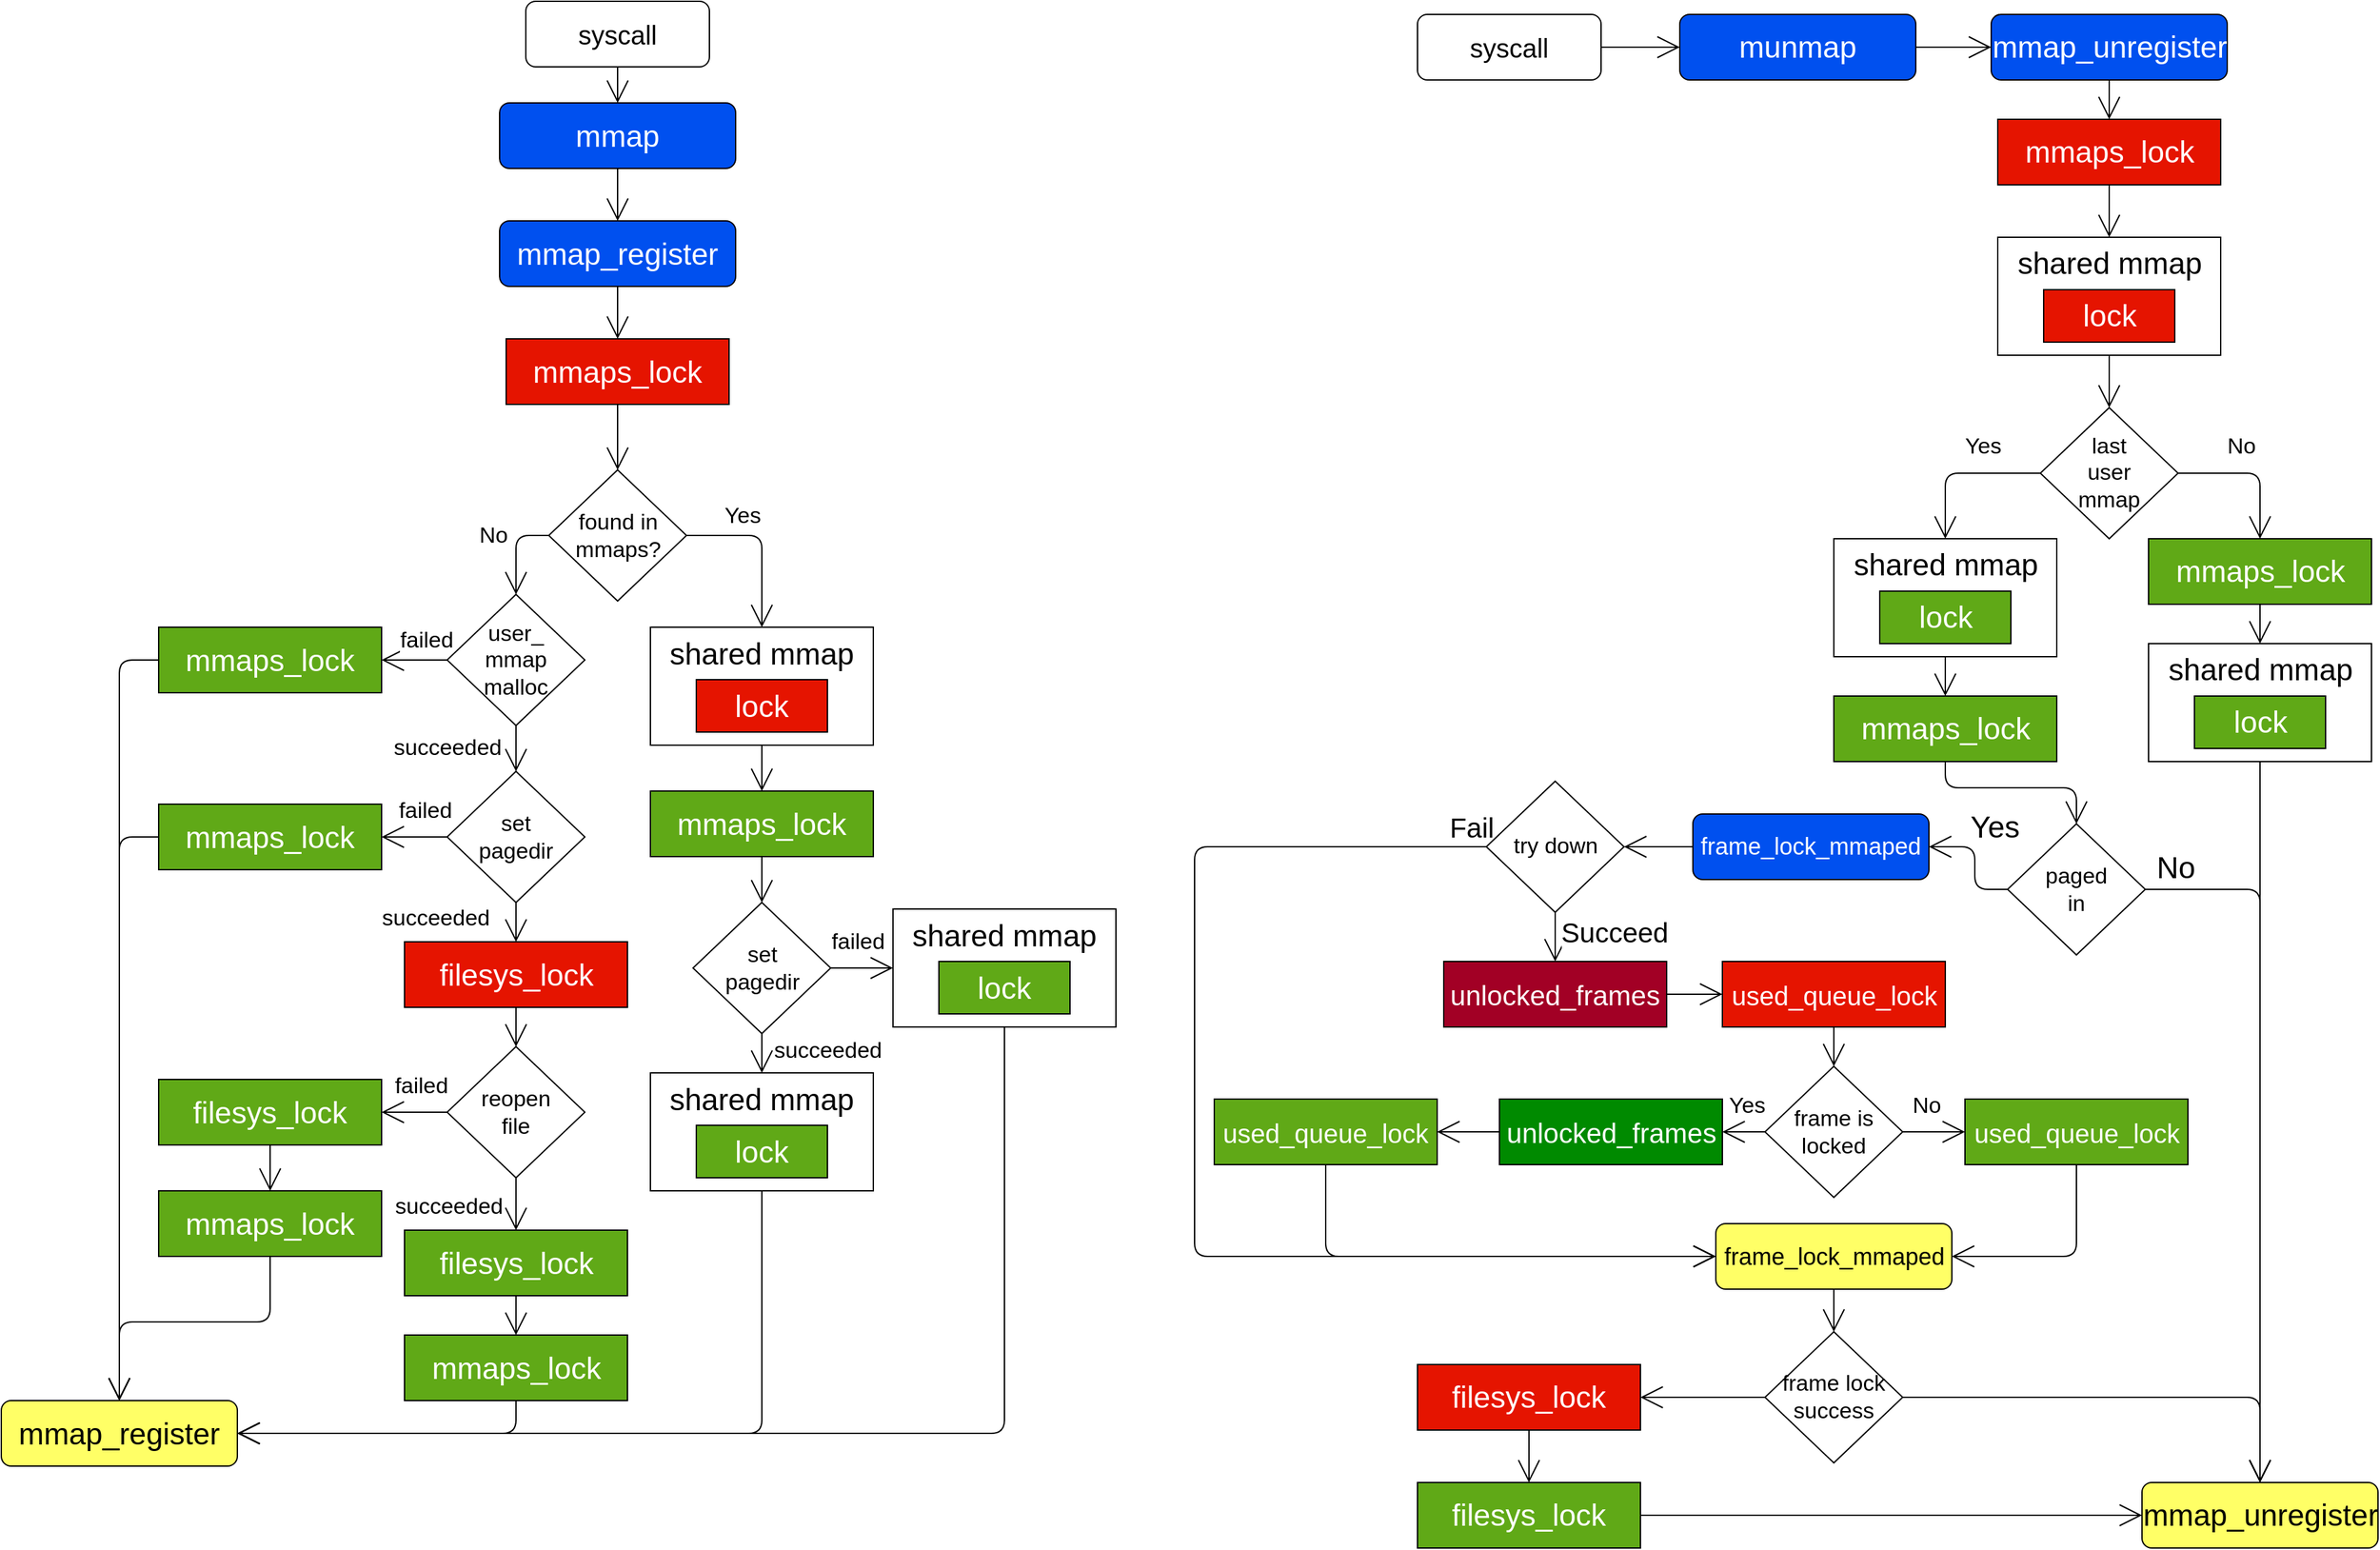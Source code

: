 <mxfile version="13.9.9" type="device"><diagram id="94YJSj57-L0DTSpqwYMu" name="Page-1"><mxGraphModel dx="6115" dy="4615" grid="1" gridSize="10" guides="1" tooltips="1" connect="1" arrows="1" fold="1" page="1" pageScale="1" pageWidth="850" pageHeight="1100" math="0" shadow="0"><root><mxCell id="0"/><mxCell id="1" parent="0"/><mxCell id="kPxo7SE59ju5jIkVm9d3-1" style="edgeStyle=orthogonalEdgeStyle;rounded=0;orthogonalLoop=1;jettySize=auto;html=1;exitX=0.5;exitY=1;exitDx=0;exitDy=0;entryX=0.5;entryY=0;entryDx=0;entryDy=0;fontSize=19;endArrow=open;endFill=0;endSize=15;" edge="1" parent="1" source="kPxo7SE59ju5jIkVm9d3-2" target="kPxo7SE59ju5jIkVm9d3-4"><mxGeometry relative="1" as="geometry"/></mxCell><mxCell id="kPxo7SE59ju5jIkVm9d3-2" value="mmap_register" style="rounded=1;whiteSpace=wrap;html=1;fontSize=23;fillColor=#0050ef;fontColor=#ffffff;" vertex="1" parent="1"><mxGeometry x="-2980" y="-2002.5" width="180" height="50" as="geometry"/></mxCell><mxCell id="kPxo7SE59ju5jIkVm9d3-3" style="edgeStyle=orthogonalEdgeStyle;rounded=0;orthogonalLoop=1;jettySize=auto;html=1;exitX=0.5;exitY=1;exitDx=0;exitDy=0;entryX=0.5;entryY=0;entryDx=0;entryDy=0;endArrow=open;endFill=0;endSize=15;fontSize=19;" edge="1" parent="1" source="kPxo7SE59ju5jIkVm9d3-4" target="kPxo7SE59ju5jIkVm9d3-11"><mxGeometry relative="1" as="geometry"/></mxCell><mxCell id="kPxo7SE59ju5jIkVm9d3-4" value="mmaps_lock" style="rounded=0;whiteSpace=wrap;html=1;fontSize=23;fillColor=#e51400;fontColor=#ffffff;" vertex="1" parent="1"><mxGeometry x="-2975" y="-1912.5" width="170" height="50" as="geometry"/></mxCell><mxCell id="kPxo7SE59ju5jIkVm9d3-5" style="edgeStyle=orthogonalEdgeStyle;rounded=1;orthogonalLoop=1;jettySize=auto;html=1;exitX=0;exitY=0.5;exitDx=0;exitDy=0;entryX=0.5;entryY=0;entryDx=0;entryDy=0;endArrow=open;endFill=0;endSize=15;fontSize=17;" edge="1" parent="1" source="kPxo7SE59ju5jIkVm9d3-6" target="kPxo7SE59ju5jIkVm9d3-45"><mxGeometry relative="1" as="geometry"/></mxCell><mxCell id="kPxo7SE59ju5jIkVm9d3-6" value="mmaps_lock" style="rounded=0;whiteSpace=wrap;html=1;fontSize=23;fillColor=#60a917;fontColor=#ffffff;" vertex="1" parent="1"><mxGeometry x="-3240" y="-1692.5" width="170" height="50" as="geometry"/></mxCell><mxCell id="kPxo7SE59ju5jIkVm9d3-7" style="edgeStyle=orthogonalEdgeStyle;rounded=1;orthogonalLoop=1;jettySize=auto;html=1;exitX=0;exitY=0.5;exitDx=0;exitDy=0;entryX=0.5;entryY=0;entryDx=0;entryDy=0;endArrow=open;endFill=0;endSize=15;fontSize=17;" edge="1" parent="1" source="kPxo7SE59ju5jIkVm9d3-8" target="kPxo7SE59ju5jIkVm9d3-45"><mxGeometry relative="1" as="geometry"/></mxCell><mxCell id="kPxo7SE59ju5jIkVm9d3-8" value="mmaps_lock" style="rounded=0;whiteSpace=wrap;html=1;fontSize=23;fillColor=#60a917;fontColor=#ffffff;" vertex="1" parent="1"><mxGeometry x="-3240" y="-1557.5" width="170" height="50" as="geometry"/></mxCell><mxCell id="kPxo7SE59ju5jIkVm9d3-9" value="No" style="edgeStyle=orthogonalEdgeStyle;rounded=1;orthogonalLoop=1;jettySize=auto;html=1;exitX=0;exitY=0.5;exitDx=0;exitDy=0;entryX=0.5;entryY=0;entryDx=0;entryDy=0;endArrow=open;endFill=0;endSize=15;fontSize=17;" edge="1" parent="1" source="kPxo7SE59ju5jIkVm9d3-11" target="kPxo7SE59ju5jIkVm9d3-14"><mxGeometry x="-0.285" y="-18" relative="1" as="geometry"><mxPoint x="-2862.5" y="-1762.5" as="sourcePoint"/><mxPoint as="offset"/></mxGeometry></mxCell><mxCell id="kPxo7SE59ju5jIkVm9d3-10" value="Yes" style="edgeStyle=orthogonalEdgeStyle;rounded=1;orthogonalLoop=1;jettySize=auto;html=1;exitX=1;exitY=0.5;exitDx=0;exitDy=0;entryX=0.5;entryY=0;entryDx=0;entryDy=0;endArrow=open;endFill=0;endSize=15;fontSize=17;" edge="1" parent="1" source="kPxo7SE59ju5jIkVm9d3-11" target="kPxo7SE59ju5jIkVm9d3-32"><mxGeometry x="-0.333" y="15" relative="1" as="geometry"><mxPoint as="offset"/></mxGeometry></mxCell><mxCell id="kPxo7SE59ju5jIkVm9d3-11" value="found in mmaps?" style="rhombus;whiteSpace=wrap;html=1;strokeColor=#000000;fontSize=17;" vertex="1" parent="1"><mxGeometry x="-2942.5" y="-1812.5" width="105" height="100" as="geometry"/></mxCell><mxCell id="kPxo7SE59ju5jIkVm9d3-12" value="failed" style="edgeStyle=orthogonalEdgeStyle;rounded=1;orthogonalLoop=1;jettySize=auto;html=1;exitX=0;exitY=0.5;exitDx=0;exitDy=0;entryX=1;entryY=0.5;entryDx=0;entryDy=0;endArrow=open;endFill=0;endSize=15;fontSize=17;" edge="1" parent="1" source="kPxo7SE59ju5jIkVm9d3-14" target="kPxo7SE59ju5jIkVm9d3-6"><mxGeometry x="-0.333" y="-15" relative="1" as="geometry"><mxPoint as="offset"/></mxGeometry></mxCell><mxCell id="kPxo7SE59ju5jIkVm9d3-13" value="succeeded" style="edgeStyle=orthogonalEdgeStyle;rounded=1;orthogonalLoop=1;jettySize=auto;html=1;exitX=0.5;exitY=1;exitDx=0;exitDy=0;entryX=0.5;entryY=0;entryDx=0;entryDy=0;endArrow=open;endFill=0;endSize=15;fontSize=17;" edge="1" parent="1" source="kPxo7SE59ju5jIkVm9d3-14" target="kPxo7SE59ju5jIkVm9d3-17"><mxGeometry y="-52" relative="1" as="geometry"><mxPoint x="-1" as="offset"/></mxGeometry></mxCell><mxCell id="kPxo7SE59ju5jIkVm9d3-14" value="user_&lt;br&gt;mmap&lt;br&gt;malloc" style="rhombus;whiteSpace=wrap;html=1;strokeColor=#000000;fontSize=17;" vertex="1" parent="1"><mxGeometry x="-3020" y="-1717.5" width="105" height="100" as="geometry"/></mxCell><mxCell id="kPxo7SE59ju5jIkVm9d3-15" value="failed" style="edgeStyle=orthogonalEdgeStyle;rounded=1;orthogonalLoop=1;jettySize=auto;html=1;exitX=0;exitY=0.5;exitDx=0;exitDy=0;endArrow=open;endFill=0;endSize=15;fontSize=17;" edge="1" parent="1" source="kPxo7SE59ju5jIkVm9d3-17"><mxGeometry x="-0.333" y="-20" relative="1" as="geometry"><mxPoint x="-3070" y="-1532.5" as="targetPoint"/><mxPoint as="offset"/></mxGeometry></mxCell><mxCell id="kPxo7SE59ju5jIkVm9d3-16" value="succeeded" style="edgeStyle=orthogonalEdgeStyle;rounded=1;orthogonalLoop=1;jettySize=auto;html=1;exitX=0.5;exitY=1;exitDx=0;exitDy=0;entryX=0.5;entryY=0;entryDx=0;entryDy=0;endArrow=open;endFill=0;endSize=15;fontSize=17;" edge="1" parent="1" source="kPxo7SE59ju5jIkVm9d3-17" target="kPxo7SE59ju5jIkVm9d3-22"><mxGeometry x="-0.167" y="-62" relative="1" as="geometry"><mxPoint as="offset"/></mxGeometry></mxCell><mxCell id="kPxo7SE59ju5jIkVm9d3-17" value="set&lt;br&gt;pagedir" style="rhombus;whiteSpace=wrap;html=1;strokeColor=#000000;fontSize=17;" vertex="1" parent="1"><mxGeometry x="-3020" y="-1582.5" width="105" height="100" as="geometry"/></mxCell><mxCell id="kPxo7SE59ju5jIkVm9d3-18" value="failed" style="edgeStyle=orthogonalEdgeStyle;rounded=1;orthogonalLoop=1;jettySize=auto;html=1;exitX=0;exitY=0.5;exitDx=0;exitDy=0;entryX=1;entryY=0.5;entryDx=0;entryDy=0;endArrow=open;endFill=0;endSize=15;fontSize=17;" edge="1" parent="1" source="kPxo7SE59ju5jIkVm9d3-20" target="kPxo7SE59ju5jIkVm9d3-24"><mxGeometry x="-0.2" y="-20" relative="1" as="geometry"><mxPoint as="offset"/></mxGeometry></mxCell><mxCell id="kPxo7SE59ju5jIkVm9d3-19" value="succeeded" style="edgeStyle=orthogonalEdgeStyle;rounded=1;orthogonalLoop=1;jettySize=auto;html=1;exitX=0.5;exitY=1;exitDx=0;exitDy=0;entryX=0.5;entryY=0;entryDx=0;entryDy=0;endArrow=open;endFill=0;endSize=15;fontSize=17;" edge="1" parent="1" source="kPxo7SE59ju5jIkVm9d3-20" target="kPxo7SE59ju5jIkVm9d3-28"><mxGeometry x="0.125" y="-52" relative="1" as="geometry"><mxPoint as="offset"/></mxGeometry></mxCell><mxCell id="kPxo7SE59ju5jIkVm9d3-20" value="reopen&lt;br&gt;file" style="rhombus;whiteSpace=wrap;html=1;strokeColor=#000000;fontSize=17;" vertex="1" parent="1"><mxGeometry x="-3020" y="-1372.5" width="105" height="100" as="geometry"/></mxCell><mxCell id="kPxo7SE59ju5jIkVm9d3-21" style="edgeStyle=orthogonalEdgeStyle;rounded=1;orthogonalLoop=1;jettySize=auto;html=1;exitX=0.5;exitY=1;exitDx=0;exitDy=0;entryX=0.5;entryY=0;entryDx=0;entryDy=0;endArrow=open;endFill=0;endSize=15;fontSize=17;" edge="1" parent="1" source="kPxo7SE59ju5jIkVm9d3-22" target="kPxo7SE59ju5jIkVm9d3-20"><mxGeometry relative="1" as="geometry"/></mxCell><mxCell id="kPxo7SE59ju5jIkVm9d3-22" value="filesys_lock" style="rounded=0;whiteSpace=wrap;html=1;fontSize=23;fillColor=#e51400;fontColor=#ffffff;" vertex="1" parent="1"><mxGeometry x="-3052.5" y="-1452.5" width="170" height="50" as="geometry"/></mxCell><mxCell id="kPxo7SE59ju5jIkVm9d3-23" style="edgeStyle=orthogonalEdgeStyle;rounded=1;orthogonalLoop=1;jettySize=auto;html=1;exitX=0.5;exitY=1;exitDx=0;exitDy=0;endArrow=open;endFill=0;endSize=15;fontSize=17;" edge="1" parent="1" source="kPxo7SE59ju5jIkVm9d3-24" target="kPxo7SE59ju5jIkVm9d3-26"><mxGeometry relative="1" as="geometry"/></mxCell><mxCell id="kPxo7SE59ju5jIkVm9d3-24" value="filesys_lock" style="rounded=0;whiteSpace=wrap;html=1;fontSize=23;fillColor=#60a917;fontColor=#ffffff;" vertex="1" parent="1"><mxGeometry x="-3240" y="-1347.5" width="170" height="50" as="geometry"/></mxCell><mxCell id="kPxo7SE59ju5jIkVm9d3-25" style="edgeStyle=orthogonalEdgeStyle;rounded=1;orthogonalLoop=1;jettySize=auto;html=1;exitX=0.5;exitY=1;exitDx=0;exitDy=0;entryX=0.5;entryY=0;entryDx=0;entryDy=0;endArrow=open;endFill=0;endSize=15;fontSize=17;" edge="1" parent="1" source="kPxo7SE59ju5jIkVm9d3-26" target="kPxo7SE59ju5jIkVm9d3-45"><mxGeometry relative="1" as="geometry"><Array as="points"><mxPoint x="-3155" y="-1162.5"/><mxPoint x="-3270" y="-1162.5"/></Array></mxGeometry></mxCell><mxCell id="kPxo7SE59ju5jIkVm9d3-26" value="mmaps_lock" style="rounded=0;whiteSpace=wrap;html=1;fontSize=23;fillColor=#60a917;fontColor=#ffffff;" vertex="1" parent="1"><mxGeometry x="-3240" y="-1262.5" width="170" height="50" as="geometry"/></mxCell><mxCell id="kPxo7SE59ju5jIkVm9d3-27" style="edgeStyle=orthogonalEdgeStyle;rounded=1;orthogonalLoop=1;jettySize=auto;html=1;exitX=0.5;exitY=1;exitDx=0;exitDy=0;entryX=0.5;entryY=0;entryDx=0;entryDy=0;endArrow=open;endFill=0;endSize=15;fontSize=17;" edge="1" parent="1" source="kPxo7SE59ju5jIkVm9d3-28" target="kPxo7SE59ju5jIkVm9d3-30"><mxGeometry relative="1" as="geometry"/></mxCell><mxCell id="kPxo7SE59ju5jIkVm9d3-28" value="filesys_lock" style="rounded=0;whiteSpace=wrap;html=1;fontSize=23;fillColor=#60a917;fontColor=#ffffff;" vertex="1" parent="1"><mxGeometry x="-3052.5" y="-1232.5" width="170" height="50" as="geometry"/></mxCell><mxCell id="kPxo7SE59ju5jIkVm9d3-29" style="edgeStyle=orthogonalEdgeStyle;rounded=1;orthogonalLoop=1;jettySize=auto;html=1;exitX=0.5;exitY=1;exitDx=0;exitDy=0;entryX=1;entryY=0.5;entryDx=0;entryDy=0;endArrow=open;endFill=0;endSize=15;fontSize=17;" edge="1" parent="1" source="kPxo7SE59ju5jIkVm9d3-30" target="kPxo7SE59ju5jIkVm9d3-45"><mxGeometry relative="1" as="geometry"/></mxCell><mxCell id="kPxo7SE59ju5jIkVm9d3-30" value="mmaps_lock" style="rounded=0;whiteSpace=wrap;html=1;fontSize=23;fillColor=#60a917;fontColor=#ffffff;" vertex="1" parent="1"><mxGeometry x="-3052.5" y="-1152.5" width="170" height="50" as="geometry"/></mxCell><mxCell id="kPxo7SE59ju5jIkVm9d3-31" style="edgeStyle=orthogonalEdgeStyle;rounded=1;orthogonalLoop=1;jettySize=auto;html=1;exitX=0.5;exitY=1;exitDx=0;exitDy=0;entryX=0.5;entryY=0;entryDx=0;entryDy=0;endArrow=open;endFill=0;endSize=15;fontSize=17;" edge="1" parent="1" source="kPxo7SE59ju5jIkVm9d3-32" target="kPxo7SE59ju5jIkVm9d3-35"><mxGeometry relative="1" as="geometry"/></mxCell><mxCell id="kPxo7SE59ju5jIkVm9d3-32" value="shared mmap" style="rounded=0;whiteSpace=wrap;html=1;fontSize=23;verticalAlign=top;" vertex="1" parent="1"><mxGeometry x="-2865" y="-1692.5" width="170" height="90" as="geometry"/></mxCell><mxCell id="kPxo7SE59ju5jIkVm9d3-33" value="lock" style="rounded=0;whiteSpace=wrap;html=1;fontSize=23;verticalAlign=middle;fillColor=#e51400;fontColor=#ffffff;" vertex="1" parent="1"><mxGeometry x="-2830" y="-1652.5" width="100" height="40" as="geometry"/></mxCell><mxCell id="kPxo7SE59ju5jIkVm9d3-34" style="edgeStyle=orthogonalEdgeStyle;rounded=1;orthogonalLoop=1;jettySize=auto;html=1;exitX=0.5;exitY=1;exitDx=0;exitDy=0;entryX=0.5;entryY=0;entryDx=0;entryDy=0;endArrow=open;endFill=0;endSize=15;fontSize=17;" edge="1" parent="1" source="kPxo7SE59ju5jIkVm9d3-35" target="kPxo7SE59ju5jIkVm9d3-38"><mxGeometry relative="1" as="geometry"/></mxCell><mxCell id="kPxo7SE59ju5jIkVm9d3-35" value="mmaps_lock" style="rounded=0;whiteSpace=wrap;html=1;fontSize=23;fillColor=#60a917;fontColor=#ffffff;" vertex="1" parent="1"><mxGeometry x="-2865" y="-1567.5" width="170" height="50" as="geometry"/></mxCell><mxCell id="kPxo7SE59ju5jIkVm9d3-36" value="failed" style="edgeStyle=orthogonalEdgeStyle;rounded=1;orthogonalLoop=1;jettySize=auto;html=1;exitX=1;exitY=0.5;exitDx=0;exitDy=0;entryX=0;entryY=0.5;entryDx=0;entryDy=0;endArrow=open;endFill=0;endSize=15;fontSize=17;" edge="1" parent="1" source="kPxo7SE59ju5jIkVm9d3-38" target="kPxo7SE59ju5jIkVm9d3-40"><mxGeometry x="-0.143" y="20" relative="1" as="geometry"><mxPoint as="offset"/></mxGeometry></mxCell><mxCell id="kPxo7SE59ju5jIkVm9d3-37" value="succeeded" style="edgeStyle=orthogonalEdgeStyle;rounded=1;orthogonalLoop=1;jettySize=auto;html=1;exitX=0.5;exitY=1;exitDx=0;exitDy=0;entryX=0.5;entryY=0;entryDx=0;entryDy=0;endArrow=open;endFill=0;endSize=15;fontSize=17;" edge="1" parent="1" source="kPxo7SE59ju5jIkVm9d3-38" target="kPxo7SE59ju5jIkVm9d3-43"><mxGeometry x="-0.167" y="50" relative="1" as="geometry"><mxPoint x="-2787.5" y="-1382.5" as="sourcePoint"/><mxPoint y="1" as="offset"/></mxGeometry></mxCell><mxCell id="kPxo7SE59ju5jIkVm9d3-38" value="set&lt;br&gt;pagedir" style="rhombus;whiteSpace=wrap;html=1;strokeColor=#000000;fontSize=17;" vertex="1" parent="1"><mxGeometry x="-2832.5" y="-1482.5" width="105" height="100" as="geometry"/></mxCell><mxCell id="kPxo7SE59ju5jIkVm9d3-39" style="edgeStyle=orthogonalEdgeStyle;rounded=1;orthogonalLoop=1;jettySize=auto;html=1;exitX=0.5;exitY=1;exitDx=0;exitDy=0;entryX=1;entryY=0.5;entryDx=0;entryDy=0;endArrow=open;endFill=0;endSize=15;fontSize=17;" edge="1" parent="1" source="kPxo7SE59ju5jIkVm9d3-40" target="kPxo7SE59ju5jIkVm9d3-45"><mxGeometry relative="1" as="geometry"/></mxCell><mxCell id="kPxo7SE59ju5jIkVm9d3-40" value="shared mmap" style="rounded=0;whiteSpace=wrap;html=1;fontSize=23;verticalAlign=top;" vertex="1" parent="1"><mxGeometry x="-2680" y="-1477.5" width="170" height="90" as="geometry"/></mxCell><mxCell id="kPxo7SE59ju5jIkVm9d3-41" value="lock" style="rounded=0;whiteSpace=wrap;html=1;fontSize=23;verticalAlign=middle;fillColor=#60a917;fontColor=#ffffff;" vertex="1" parent="1"><mxGeometry x="-2645" y="-1437.5" width="100" height="40" as="geometry"/></mxCell><mxCell id="kPxo7SE59ju5jIkVm9d3-42" style="edgeStyle=orthogonalEdgeStyle;rounded=1;orthogonalLoop=1;jettySize=auto;html=1;exitX=0.5;exitY=1;exitDx=0;exitDy=0;entryX=1;entryY=0.5;entryDx=0;entryDy=0;endArrow=open;endFill=0;endSize=15;fontSize=17;" edge="1" parent="1" source="kPxo7SE59ju5jIkVm9d3-43" target="kPxo7SE59ju5jIkVm9d3-45"><mxGeometry relative="1" as="geometry"/></mxCell><mxCell id="kPxo7SE59ju5jIkVm9d3-43" value="shared mmap" style="rounded=0;whiteSpace=wrap;html=1;fontSize=23;verticalAlign=top;" vertex="1" parent="1"><mxGeometry x="-2865" y="-1352.5" width="170" height="90" as="geometry"/></mxCell><mxCell id="kPxo7SE59ju5jIkVm9d3-44" value="lock" style="rounded=0;whiteSpace=wrap;html=1;fontSize=23;verticalAlign=middle;fillColor=#60a917;fontColor=#ffffff;" vertex="1" parent="1"><mxGeometry x="-2830" y="-1312.5" width="100" height="40" as="geometry"/></mxCell><mxCell id="kPxo7SE59ju5jIkVm9d3-45" value="mmap_register" style="rounded=1;whiteSpace=wrap;html=1;fontSize=23;fillColor=#FFFF66;" vertex="1" parent="1"><mxGeometry x="-3360" y="-1102.5" width="180" height="50" as="geometry"/></mxCell><mxCell id="kPxo7SE59ju5jIkVm9d3-46" style="edgeStyle=orthogonalEdgeStyle;rounded=1;orthogonalLoop=1;jettySize=auto;html=1;exitX=0.5;exitY=1;exitDx=0;exitDy=0;entryX=0.5;entryY=0;entryDx=0;entryDy=0;endArrow=open;endFill=0;endSize=15;fontSize=17;" edge="1" parent="1" source="kPxo7SE59ju5jIkVm9d3-47" target="kPxo7SE59ju5jIkVm9d3-50"><mxGeometry relative="1" as="geometry"/></mxCell><mxCell id="kPxo7SE59ju5jIkVm9d3-47" value="mmap_unregister" style="rounded=1;whiteSpace=wrap;html=1;fontSize=23;fillColor=#0050ef;fontColor=#ffffff;" vertex="1" parent="1"><mxGeometry x="-1842.5" y="-2160" width="180" height="50" as="geometry"/></mxCell><mxCell id="kPxo7SE59ju5jIkVm9d3-48" value="mmap_unregister" style="rounded=1;whiteSpace=wrap;html=1;fontSize=23;fillColor=#FFFF66;" vertex="1" parent="1"><mxGeometry x="-1727.5" y="-1040" width="180" height="50" as="geometry"/></mxCell><mxCell id="kPxo7SE59ju5jIkVm9d3-49" style="edgeStyle=orthogonalEdgeStyle;rounded=1;orthogonalLoop=1;jettySize=auto;html=1;exitX=0.5;exitY=1;exitDx=0;exitDy=0;entryX=0.5;entryY=0;entryDx=0;entryDy=0;endArrow=open;endFill=0;endSize=15;fontSize=17;" edge="1" parent="1" source="kPxo7SE59ju5jIkVm9d3-50" target="kPxo7SE59ju5jIkVm9d3-52"><mxGeometry relative="1" as="geometry"/></mxCell><mxCell id="kPxo7SE59ju5jIkVm9d3-50" value="mmaps_lock" style="rounded=0;whiteSpace=wrap;html=1;fontSize=23;fillColor=#e51400;fontColor=#ffffff;" vertex="1" parent="1"><mxGeometry x="-1837.5" y="-2080" width="170" height="50" as="geometry"/></mxCell><mxCell id="kPxo7SE59ju5jIkVm9d3-51" value="" style="group" vertex="1" connectable="0" parent="1"><mxGeometry x="-1837.5" y="-1990" width="170" height="90" as="geometry"/></mxCell><mxCell id="kPxo7SE59ju5jIkVm9d3-52" value="shared mmap" style="rounded=0;whiteSpace=wrap;html=1;fontSize=23;verticalAlign=top;" vertex="1" parent="kPxo7SE59ju5jIkVm9d3-51"><mxGeometry width="170" height="90" as="geometry"/></mxCell><mxCell id="kPxo7SE59ju5jIkVm9d3-53" value="lock" style="rounded=0;whiteSpace=wrap;html=1;fontSize=23;verticalAlign=middle;fillColor=#e51400;fontColor=#ffffff;" vertex="1" parent="kPxo7SE59ju5jIkVm9d3-51"><mxGeometry x="35" y="40" width="100" height="40" as="geometry"/></mxCell><mxCell id="kPxo7SE59ju5jIkVm9d3-54" value="Yes" style="edgeStyle=orthogonalEdgeStyle;rounded=1;orthogonalLoop=1;jettySize=auto;html=1;exitX=0;exitY=0.5;exitDx=0;exitDy=0;entryX=0.5;entryY=0;entryDx=0;entryDy=0;endArrow=open;endFill=0;endSize=15;fontSize=17;" edge="1" parent="1" source="kPxo7SE59ju5jIkVm9d3-56" target="kPxo7SE59ju5jIkVm9d3-59"><mxGeometry x="-0.255" y="-20" relative="1" as="geometry"><mxPoint x="-1897.5" y="-1775" as="targetPoint"/><mxPoint x="1" as="offset"/></mxGeometry></mxCell><mxCell id="kPxo7SE59ju5jIkVm9d3-55" value="No" style="edgeStyle=orthogonalEdgeStyle;rounded=1;orthogonalLoop=1;jettySize=auto;html=1;exitX=1;exitY=0.5;exitDx=0;exitDy=0;entryX=0.5;entryY=0;entryDx=0;entryDy=0;endArrow=open;endFill=0;endSize=15;fontSize=17;" edge="1" parent="1" source="kPxo7SE59ju5jIkVm9d3-56" target="kPxo7SE59ju5jIkVm9d3-69"><mxGeometry x="-0.156" y="20" relative="1" as="geometry"><mxPoint as="offset"/></mxGeometry></mxCell><mxCell id="kPxo7SE59ju5jIkVm9d3-56" value="last&lt;br&gt;user&lt;br&gt;mmap" style="rhombus;whiteSpace=wrap;html=1;strokeColor=#000000;fontSize=17;" vertex="1" parent="1"><mxGeometry x="-1805" y="-1860" width="105" height="100" as="geometry"/></mxCell><mxCell id="kPxo7SE59ju5jIkVm9d3-57" style="edgeStyle=orthogonalEdgeStyle;rounded=1;orthogonalLoop=1;jettySize=auto;html=1;exitX=0.5;exitY=1;exitDx=0;exitDy=0;entryX=0.5;entryY=0;entryDx=0;entryDy=0;endArrow=open;endFill=0;endSize=15;fontSize=17;" edge="1" parent="1" source="kPxo7SE59ju5jIkVm9d3-52" target="kPxo7SE59ju5jIkVm9d3-56"><mxGeometry relative="1" as="geometry"/></mxCell><mxCell id="kPxo7SE59ju5jIkVm9d3-58" value="" style="group" vertex="1" connectable="0" parent="1"><mxGeometry x="-1962.5" y="-1760" width="170" height="90" as="geometry"/></mxCell><mxCell id="kPxo7SE59ju5jIkVm9d3-59" value="shared mmap" style="rounded=0;whiteSpace=wrap;html=1;fontSize=23;verticalAlign=top;" vertex="1" parent="kPxo7SE59ju5jIkVm9d3-58"><mxGeometry width="170" height="90" as="geometry"/></mxCell><mxCell id="kPxo7SE59ju5jIkVm9d3-60" value="lock" style="rounded=0;whiteSpace=wrap;html=1;fontSize=23;verticalAlign=middle;fillColor=#60a917;fontColor=#ffffff;" vertex="1" parent="kPxo7SE59ju5jIkVm9d3-58"><mxGeometry x="35" y="40" width="100" height="40" as="geometry"/></mxCell><mxCell id="kPxo7SE59ju5jIkVm9d3-61" style="edgeStyle=orthogonalEdgeStyle;rounded=1;orthogonalLoop=1;jettySize=auto;html=1;exitX=0.5;exitY=1;exitDx=0;exitDy=0;entryX=0.5;entryY=0;entryDx=0;entryDy=0;endArrow=open;endFill=0;endSize=15;fontSize=23;" edge="1" parent="1" source="kPxo7SE59ju5jIkVm9d3-62" target="kPxo7SE59ju5jIkVm9d3-89"><mxGeometry relative="1" as="geometry"/></mxCell><mxCell id="kPxo7SE59ju5jIkVm9d3-62" value="mmaps_lock" style="rounded=0;whiteSpace=wrap;html=1;fontSize=23;fillColor=#60a917;fontColor=#ffffff;" vertex="1" parent="1"><mxGeometry x="-1962.5" y="-1640" width="170" height="50" as="geometry"/></mxCell><mxCell id="kPxo7SE59ju5jIkVm9d3-63" style="edgeStyle=orthogonalEdgeStyle;rounded=1;orthogonalLoop=1;jettySize=auto;html=1;exitX=0.5;exitY=1;exitDx=0;exitDy=0;entryX=0.5;entryY=0;entryDx=0;entryDy=0;endArrow=open;endFill=0;endSize=15;fontSize=17;" edge="1" parent="1" source="kPxo7SE59ju5jIkVm9d3-59" target="kPxo7SE59ju5jIkVm9d3-62"><mxGeometry relative="1" as="geometry"/></mxCell><mxCell id="kPxo7SE59ju5jIkVm9d3-64" style="edgeStyle=orthogonalEdgeStyle;rounded=1;orthogonalLoop=1;jettySize=auto;html=1;exitX=0.5;exitY=1;exitDx=0;exitDy=0;entryX=0.5;entryY=0;entryDx=0;entryDy=0;endArrow=open;endFill=0;endSize=15;fontSize=17;" edge="1" parent="1" source="kPxo7SE59ju5jIkVm9d3-65" target="kPxo7SE59ju5jIkVm9d3-67"><mxGeometry relative="1" as="geometry"/></mxCell><mxCell id="kPxo7SE59ju5jIkVm9d3-65" value="filesys_lock" style="rounded=0;whiteSpace=wrap;html=1;fontSize=23;fillColor=#e51400;fontColor=#ffffff;" vertex="1" parent="1"><mxGeometry x="-2280" y="-1130" width="170" height="50" as="geometry"/></mxCell><mxCell id="kPxo7SE59ju5jIkVm9d3-66" style="edgeStyle=orthogonalEdgeStyle;rounded=1;orthogonalLoop=1;jettySize=auto;html=1;exitX=1;exitY=0.5;exitDx=0;exitDy=0;entryX=0;entryY=0.5;entryDx=0;entryDy=0;endArrow=open;endFill=0;endSize=15;fontSize=17;" edge="1" parent="1" source="kPxo7SE59ju5jIkVm9d3-67" target="kPxo7SE59ju5jIkVm9d3-48"><mxGeometry relative="1" as="geometry"/></mxCell><mxCell id="kPxo7SE59ju5jIkVm9d3-67" value="filesys_lock" style="rounded=0;whiteSpace=wrap;html=1;fontSize=23;fillColor=#60a917;fontColor=#ffffff;" vertex="1" parent="1"><mxGeometry x="-2280" y="-1040" width="170" height="50" as="geometry"/></mxCell><mxCell id="kPxo7SE59ju5jIkVm9d3-68" style="edgeStyle=orthogonalEdgeStyle;rounded=1;orthogonalLoop=1;jettySize=auto;html=1;exitX=0.5;exitY=1;exitDx=0;exitDy=0;entryX=0.5;entryY=0;entryDx=0;entryDy=0;endArrow=open;endFill=0;endSize=15;fontSize=17;" edge="1" parent="1" source="kPxo7SE59ju5jIkVm9d3-69" target="kPxo7SE59ju5jIkVm9d3-71"><mxGeometry relative="1" as="geometry"><mxPoint x="-1647.5" y="-1700" as="sourcePoint"/></mxGeometry></mxCell><mxCell id="kPxo7SE59ju5jIkVm9d3-69" value="mmaps_lock" style="rounded=0;whiteSpace=wrap;html=1;fontSize=23;fillColor=#60a917;fontColor=#ffffff;" vertex="1" parent="1"><mxGeometry x="-1722.5" y="-1760" width="170" height="50" as="geometry"/></mxCell><mxCell id="kPxo7SE59ju5jIkVm9d3-70" value="" style="group" vertex="1" connectable="0" parent="1"><mxGeometry x="-1722.5" y="-1680" width="170" height="90" as="geometry"/></mxCell><mxCell id="kPxo7SE59ju5jIkVm9d3-71" value="shared mmap" style="rounded=0;whiteSpace=wrap;html=1;fontSize=23;verticalAlign=top;" vertex="1" parent="kPxo7SE59ju5jIkVm9d3-70"><mxGeometry width="170" height="90" as="geometry"/></mxCell><mxCell id="kPxo7SE59ju5jIkVm9d3-72" value="lock" style="rounded=0;whiteSpace=wrap;html=1;fontSize=23;verticalAlign=middle;fillColor=#60a917;fontColor=#ffffff;" vertex="1" parent="kPxo7SE59ju5jIkVm9d3-70"><mxGeometry x="35" y="40" width="100" height="40" as="geometry"/></mxCell><mxCell id="kPxo7SE59ju5jIkVm9d3-73" style="edgeStyle=orthogonalEdgeStyle;rounded=1;orthogonalLoop=1;jettySize=auto;html=1;exitX=0.5;exitY=1;exitDx=0;exitDy=0;entryX=0.5;entryY=0;entryDx=0;entryDy=0;endArrow=open;endFill=0;endSize=15;fontSize=17;" edge="1" parent="1" source="kPxo7SE59ju5jIkVm9d3-71" target="kPxo7SE59ju5jIkVm9d3-48"><mxGeometry relative="1" as="geometry"><Array as="points"><mxPoint x="-1637" y="-1420"/><mxPoint x="-1637" y="-1420"/></Array></mxGeometry></mxCell><mxCell id="kPxo7SE59ju5jIkVm9d3-74" style="edgeStyle=orthogonalEdgeStyle;rounded=1;jumpStyle=arc;jumpSize=15;orthogonalLoop=1;jettySize=auto;html=1;exitX=0;exitY=0.5;exitDx=0;exitDy=0;entryX=1;entryY=0.5;entryDx=0;entryDy=0;endArrow=open;endFill=0;endSize=15;fontSize=21;fontColor=#000000;" edge="1" parent="1" source="kPxo7SE59ju5jIkVm9d3-75" target="kPxo7SE59ju5jIkVm9d3-103"><mxGeometry relative="1" as="geometry"/></mxCell><mxCell id="kPxo7SE59ju5jIkVm9d3-75" value="frame_lock_mmaped" style="rounded=1;whiteSpace=wrap;html=1;fontSize=18;fillColor=#0050ef;fontColor=#ffffff;" vertex="1" parent="1"><mxGeometry x="-2070" y="-1550" width="180" height="50" as="geometry"/></mxCell><mxCell id="kPxo7SE59ju5jIkVm9d3-76" style="edgeStyle=orthogonalEdgeStyle;rounded=1;orthogonalLoop=1;jettySize=auto;html=1;exitX=0.5;exitY=1;exitDx=0;exitDy=0;entryX=0.5;entryY=0;entryDx=0;entryDy=0;endArrow=open;endFill=0;endSize=15;fontSize=23;" edge="1" parent="1" source="kPxo7SE59ju5jIkVm9d3-77" target="kPxo7SE59ju5jIkVm9d3-92"><mxGeometry relative="1" as="geometry"/></mxCell><mxCell id="kPxo7SE59ju5jIkVm9d3-77" value="frame_lock_mmaped" style="rounded=1;whiteSpace=wrap;html=1;fontSize=18;fillColor=#FFFF66;" vertex="1" parent="1"><mxGeometry x="-2052.5" y="-1237.5" width="180" height="50" as="geometry"/></mxCell><mxCell id="kPxo7SE59ju5jIkVm9d3-78" style="edgeStyle=orthogonalEdgeStyle;rounded=1;orthogonalLoop=1;jettySize=auto;html=1;exitX=0.5;exitY=1;exitDx=0;exitDy=0;entryX=0.5;entryY=0;entryDx=0;entryDy=0;endArrow=open;endFill=0;endSize=15;fontSize=18;" edge="1" parent="1" source="kPxo7SE59ju5jIkVm9d3-79" target="kPxo7SE59ju5jIkVm9d3-82"><mxGeometry relative="1" as="geometry"/></mxCell><mxCell id="kPxo7SE59ju5jIkVm9d3-79" value="used_queue_lock" style="rounded=0;whiteSpace=wrap;html=1;fontSize=20;fillColor=#e51400;fontColor=#ffffff;" vertex="1" parent="1"><mxGeometry x="-2047.5" y="-1437.5" width="170" height="50" as="geometry"/></mxCell><mxCell id="kPxo7SE59ju5jIkVm9d3-80" value="Yes" style="edgeStyle=orthogonalEdgeStyle;rounded=1;orthogonalLoop=1;jettySize=auto;html=1;exitX=0;exitY=0.5;exitDx=0;exitDy=0;endArrow=open;endFill=0;endSize=15;fontSize=17;entryX=1;entryY=0.5;entryDx=0;entryDy=0;" edge="1" parent="1" source="kPxo7SE59ju5jIkVm9d3-82" target="kPxo7SE59ju5jIkVm9d3-100"><mxGeometry x="-0.143" y="-20" relative="1" as="geometry"><mxPoint as="offset"/></mxGeometry></mxCell><mxCell id="kPxo7SE59ju5jIkVm9d3-81" value="No" style="edgeStyle=orthogonalEdgeStyle;rounded=1;orthogonalLoop=1;jettySize=auto;html=1;exitX=1;exitY=0.5;exitDx=0;exitDy=0;entryX=0;entryY=0.5;entryDx=0;entryDy=0;endArrow=open;endFill=0;endSize=15;fontSize=17;" edge="1" parent="1" source="kPxo7SE59ju5jIkVm9d3-82" target="kPxo7SE59ju5jIkVm9d3-86"><mxGeometry x="-0.263" y="20" relative="1" as="geometry"><mxPoint as="offset"/></mxGeometry></mxCell><mxCell id="kPxo7SE59ju5jIkVm9d3-82" value="frame is&lt;br&gt;locked" style="rhombus;whiteSpace=wrap;html=1;strokeColor=#000000;fontSize=17;" vertex="1" parent="1"><mxGeometry x="-2015" y="-1357.5" width="105" height="100" as="geometry"/></mxCell><mxCell id="kPxo7SE59ju5jIkVm9d3-83" style="edgeStyle=orthogonalEdgeStyle;rounded=1;orthogonalLoop=1;jettySize=auto;html=1;exitX=0.5;exitY=1;exitDx=0;exitDy=0;entryX=0;entryY=0.5;entryDx=0;entryDy=0;endArrow=open;endFill=0;endSize=15;fontSize=23;" edge="1" parent="1" source="kPxo7SE59ju5jIkVm9d3-84" target="kPxo7SE59ju5jIkVm9d3-77"><mxGeometry relative="1" as="geometry"/></mxCell><mxCell id="kPxo7SE59ju5jIkVm9d3-84" value="used_queue_lock" style="rounded=0;whiteSpace=wrap;html=1;fontSize=20;fillColor=#60a917;fontColor=#ffffff;" vertex="1" parent="1"><mxGeometry x="-2435" y="-1332.5" width="170" height="50" as="geometry"/></mxCell><mxCell id="kPxo7SE59ju5jIkVm9d3-85" style="edgeStyle=orthogonalEdgeStyle;rounded=1;orthogonalLoop=1;jettySize=auto;html=1;exitX=0.5;exitY=1;exitDx=0;exitDy=0;entryX=1;entryY=0.5;entryDx=0;entryDy=0;endArrow=open;endFill=0;endSize=15;fontSize=18;" edge="1" parent="1" source="kPxo7SE59ju5jIkVm9d3-86" target="kPxo7SE59ju5jIkVm9d3-77"><mxGeometry relative="1" as="geometry"/></mxCell><mxCell id="kPxo7SE59ju5jIkVm9d3-86" value="used_queue_lock" style="rounded=0;whiteSpace=wrap;html=1;fontSize=20;fillColor=#60a917;fontColor=#ffffff;" vertex="1" parent="1"><mxGeometry x="-1862.5" y="-1332.5" width="170" height="50" as="geometry"/></mxCell><mxCell id="kPxo7SE59ju5jIkVm9d3-87" value="Yes" style="edgeStyle=orthogonalEdgeStyle;rounded=1;orthogonalLoop=1;jettySize=auto;html=1;exitX=0;exitY=0.5;exitDx=0;exitDy=0;entryX=1;entryY=0.5;entryDx=0;entryDy=0;endArrow=open;endFill=0;endSize=15;fontSize=23;" edge="1" parent="1" source="kPxo7SE59ju5jIkVm9d3-89" target="kPxo7SE59ju5jIkVm9d3-75"><mxGeometry x="0.243" y="-21" relative="1" as="geometry"><mxPoint x="15" y="6" as="offset"/></mxGeometry></mxCell><mxCell id="kPxo7SE59ju5jIkVm9d3-88" value="No" style="edgeStyle=orthogonalEdgeStyle;rounded=1;orthogonalLoop=1;jettySize=auto;html=1;exitX=1;exitY=0.5;exitDx=0;exitDy=0;entryX=0.5;entryY=0;entryDx=0;entryDy=0;endArrow=open;endFill=0;endSize=15;fontSize=23;" edge="1" parent="1" source="kPxo7SE59ju5jIkVm9d3-89" target="kPxo7SE59ju5jIkVm9d3-48"><mxGeometry x="-0.917" y="18" relative="1" as="geometry"><mxPoint y="1" as="offset"/></mxGeometry></mxCell><mxCell id="kPxo7SE59ju5jIkVm9d3-89" value="paged&lt;br&gt;in" style="rhombus;whiteSpace=wrap;html=1;strokeColor=#000000;fontSize=17;" vertex="1" parent="1"><mxGeometry x="-1830" y="-1542.5" width="105" height="100" as="geometry"/></mxCell><mxCell id="kPxo7SE59ju5jIkVm9d3-90" style="edgeStyle=orthogonalEdgeStyle;rounded=1;orthogonalLoop=1;jettySize=auto;html=1;exitX=1;exitY=0.5;exitDx=0;exitDy=0;endArrow=open;endFill=0;endSize=15;fontSize=23;entryX=0.5;entryY=0;entryDx=0;entryDy=0;" edge="1" parent="1" source="kPxo7SE59ju5jIkVm9d3-92" target="kPxo7SE59ju5jIkVm9d3-48"><mxGeometry relative="1" as="geometry"><mxPoint x="-1592.5" y="-1015" as="targetPoint"/></mxGeometry></mxCell><mxCell id="kPxo7SE59ju5jIkVm9d3-91" style="edgeStyle=orthogonalEdgeStyle;rounded=1;orthogonalLoop=1;jettySize=auto;html=1;exitX=0;exitY=0.5;exitDx=0;exitDy=0;entryX=1;entryY=0.5;entryDx=0;entryDy=0;endArrow=open;endFill=0;endSize=15;fontSize=23;" edge="1" parent="1" source="kPxo7SE59ju5jIkVm9d3-92" target="kPxo7SE59ju5jIkVm9d3-65"><mxGeometry relative="1" as="geometry"/></mxCell><mxCell id="kPxo7SE59ju5jIkVm9d3-92" value="frame lock&lt;br&gt;success" style="rhombus;whiteSpace=wrap;html=1;strokeColor=#000000;fontSize=17;" vertex="1" parent="1"><mxGeometry x="-2015" y="-1155" width="105" height="100" as="geometry"/></mxCell><mxCell id="kPxo7SE59ju5jIkVm9d3-93" style="edgeStyle=orthogonalEdgeStyle;rounded=1;orthogonalLoop=1;jettySize=auto;html=1;exitX=0.5;exitY=1;exitDx=0;exitDy=0;entryX=0.5;entryY=0;entryDx=0;entryDy=0;endArrow=open;endFill=0;endSize=15;fontSize=17;" edge="1" parent="1" source="kPxo7SE59ju5jIkVm9d3-94" target="kPxo7SE59ju5jIkVm9d3-2"><mxGeometry relative="1" as="geometry"/></mxCell><mxCell id="kPxo7SE59ju5jIkVm9d3-94" value="mmap" style="rounded=1;whiteSpace=wrap;html=1;fontSize=23;fillColor=#0050ef;fontColor=#ffffff;" vertex="1" parent="1"><mxGeometry x="-2980" y="-2092.5" width="180" height="50" as="geometry"/></mxCell><mxCell id="kPxo7SE59ju5jIkVm9d3-95" style="edgeStyle=orthogonalEdgeStyle;rounded=1;jumpStyle=arc;jumpSize=15;orthogonalLoop=1;jettySize=auto;html=1;exitX=0.5;exitY=1;exitDx=0;exitDy=0;entryX=0.5;entryY=0;entryDx=0;entryDy=0;endArrow=open;endFill=0;endSize=15;fontSize=20;fontColor=#000000;" edge="1" parent="1" source="kPxo7SE59ju5jIkVm9d3-96" target="kPxo7SE59ju5jIkVm9d3-94"><mxGeometry relative="1" as="geometry"/></mxCell><mxCell id="kPxo7SE59ju5jIkVm9d3-96" value="syscall" style="rounded=1;whiteSpace=wrap;html=1;fontSize=20;" vertex="1" parent="1"><mxGeometry x="-2960" y="-2170" width="140" height="50" as="geometry"/></mxCell><mxCell id="kPxo7SE59ju5jIkVm9d3-97" style="edgeStyle=orthogonalEdgeStyle;rounded=1;jumpStyle=arc;jumpSize=15;orthogonalLoop=1;jettySize=auto;html=1;exitX=1;exitY=0.5;exitDx=0;exitDy=0;entryX=0;entryY=0.5;entryDx=0;entryDy=0;endArrow=open;endFill=0;endSize=15;fontSize=21;fontColor=#000000;" edge="1" parent="1" source="kPxo7SE59ju5jIkVm9d3-98" target="kPxo7SE59ju5jIkVm9d3-79"><mxGeometry relative="1" as="geometry"/></mxCell><mxCell id="kPxo7SE59ju5jIkVm9d3-98" value="unlocked_frames" style="rounded=0;whiteSpace=wrap;html=1;fontSize=21;fillColor=#a20025;fontColor=#ffffff;" vertex="1" parent="1"><mxGeometry x="-2260" y="-1437.5" width="170" height="50" as="geometry"/></mxCell><mxCell id="kPxo7SE59ju5jIkVm9d3-99" style="edgeStyle=orthogonalEdgeStyle;rounded=1;jumpStyle=arc;jumpSize=15;orthogonalLoop=1;jettySize=auto;html=1;exitX=0;exitY=0.5;exitDx=0;exitDy=0;entryX=1;entryY=0.5;entryDx=0;entryDy=0;endArrow=open;endFill=0;endSize=15;fontSize=21;fontColor=#000000;" edge="1" parent="1" source="kPxo7SE59ju5jIkVm9d3-100" target="kPxo7SE59ju5jIkVm9d3-84"><mxGeometry relative="1" as="geometry"/></mxCell><mxCell id="kPxo7SE59ju5jIkVm9d3-100" value="unlocked_frames" style="rounded=0;whiteSpace=wrap;html=1;fontSize=21;fillColor=#008a00;fontColor=#ffffff;" vertex="1" parent="1"><mxGeometry x="-2217.5" y="-1332.5" width="170" height="50" as="geometry"/></mxCell><mxCell id="kPxo7SE59ju5jIkVm9d3-101" value="Succeed" style="edgeStyle=orthogonalEdgeStyle;rounded=1;jumpStyle=arc;jumpSize=15;orthogonalLoop=1;jettySize=auto;html=1;exitX=0.5;exitY=1;exitDx=0;exitDy=0;entryX=0.5;entryY=0;entryDx=0;entryDy=0;endArrow=open;endFill=0;endSize=15;fontSize=21;fontColor=#000000;" edge="1" parent="1" source="kPxo7SE59ju5jIkVm9d3-103" target="kPxo7SE59ju5jIkVm9d3-98"><mxGeometry x="-0.2" y="45" relative="1" as="geometry"><mxPoint as="offset"/></mxGeometry></mxCell><mxCell id="kPxo7SE59ju5jIkVm9d3-102" value="Fail" style="edgeStyle=orthogonalEdgeStyle;rounded=1;jumpStyle=arc;jumpSize=15;orthogonalLoop=1;jettySize=auto;html=1;exitX=0;exitY=0.5;exitDx=0;exitDy=0;entryX=0;entryY=0.5;entryDx=0;entryDy=0;endArrow=open;endFill=0;endSize=15;fontSize=21;fontColor=#000000;" edge="1" parent="1" source="kPxo7SE59ju5jIkVm9d3-103" target="kPxo7SE59ju5jIkVm9d3-77"><mxGeometry x="-0.974" y="-15" relative="1" as="geometry"><Array as="points"><mxPoint x="-2450" y="-1525"/><mxPoint x="-2450" y="-1213"/></Array><mxPoint as="offset"/></mxGeometry></mxCell><mxCell id="kPxo7SE59ju5jIkVm9d3-103" value="try down" style="rhombus;whiteSpace=wrap;html=1;strokeColor=#000000;fontSize=17;" vertex="1" parent="1"><mxGeometry x="-2227.5" y="-1575" width="105" height="100" as="geometry"/></mxCell><mxCell id="kPxo7SE59ju5jIkVm9d3-106" value="syscall" style="rounded=1;whiteSpace=wrap;html=1;fontSize=20;" vertex="1" parent="1"><mxGeometry x="-2280" y="-2160" width="140" height="50" as="geometry"/></mxCell><mxCell id="kPxo7SE59ju5jIkVm9d3-107" value="munmap" style="rounded=1;whiteSpace=wrap;html=1;fontSize=23;fillColor=#0050ef;fontColor=#ffffff;" vertex="1" parent="1"><mxGeometry x="-2080" y="-2160" width="180" height="50" as="geometry"/></mxCell><mxCell id="kPxo7SE59ju5jIkVm9d3-109" style="edgeStyle=orthogonalEdgeStyle;rounded=1;orthogonalLoop=1;jettySize=auto;html=1;exitX=1;exitY=0.5;exitDx=0;exitDy=0;entryX=0;entryY=0.5;entryDx=0;entryDy=0;endArrow=open;endFill=0;endSize=15;fontSize=17;" edge="1" parent="1" source="kPxo7SE59ju5jIkVm9d3-107" target="kPxo7SE59ju5jIkVm9d3-47"><mxGeometry relative="1" as="geometry"><mxPoint x="-1742.5" y="-2100" as="sourcePoint"/><mxPoint x="-1742.5" y="-2070" as="targetPoint"/></mxGeometry></mxCell><mxCell id="kPxo7SE59ju5jIkVm9d3-111" style="edgeStyle=orthogonalEdgeStyle;rounded=1;orthogonalLoop=1;jettySize=auto;html=1;exitX=1;exitY=0.5;exitDx=0;exitDy=0;entryX=0;entryY=0.5;entryDx=0;entryDy=0;endArrow=open;endFill=0;endSize=15;fontSize=17;" edge="1" parent="1" source="kPxo7SE59ju5jIkVm9d3-106" target="kPxo7SE59ju5jIkVm9d3-107"><mxGeometry relative="1" as="geometry"><mxPoint x="-1890.0" y="-2125" as="sourcePoint"/><mxPoint x="-1832.5" y="-2125" as="targetPoint"/></mxGeometry></mxCell></root></mxGraphModel></diagram></mxfile>